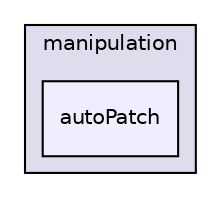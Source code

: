 digraph "applications/utilities/mesh/manipulation/autoPatch" {
  bgcolor=transparent;
  compound=true
  node [ fontsize="10", fontname="Helvetica"];
  edge [ labelfontsize="10", labelfontname="Helvetica"];
  subgraph clusterdir_15449a1ef4a09517cc5e2efa6b11565e {
    graph [ bgcolor="#ddddee", pencolor="black", label="manipulation" fontname="Helvetica", fontsize="10", URL="dir_15449a1ef4a09517cc5e2efa6b11565e.html"]
  dir_7a04b2a82658031a71dcb336ec29899a [shape=box, label="autoPatch", style="filled", fillcolor="#eeeeff", pencolor="black", URL="dir_7a04b2a82658031a71dcb336ec29899a.html"];
  }
}
